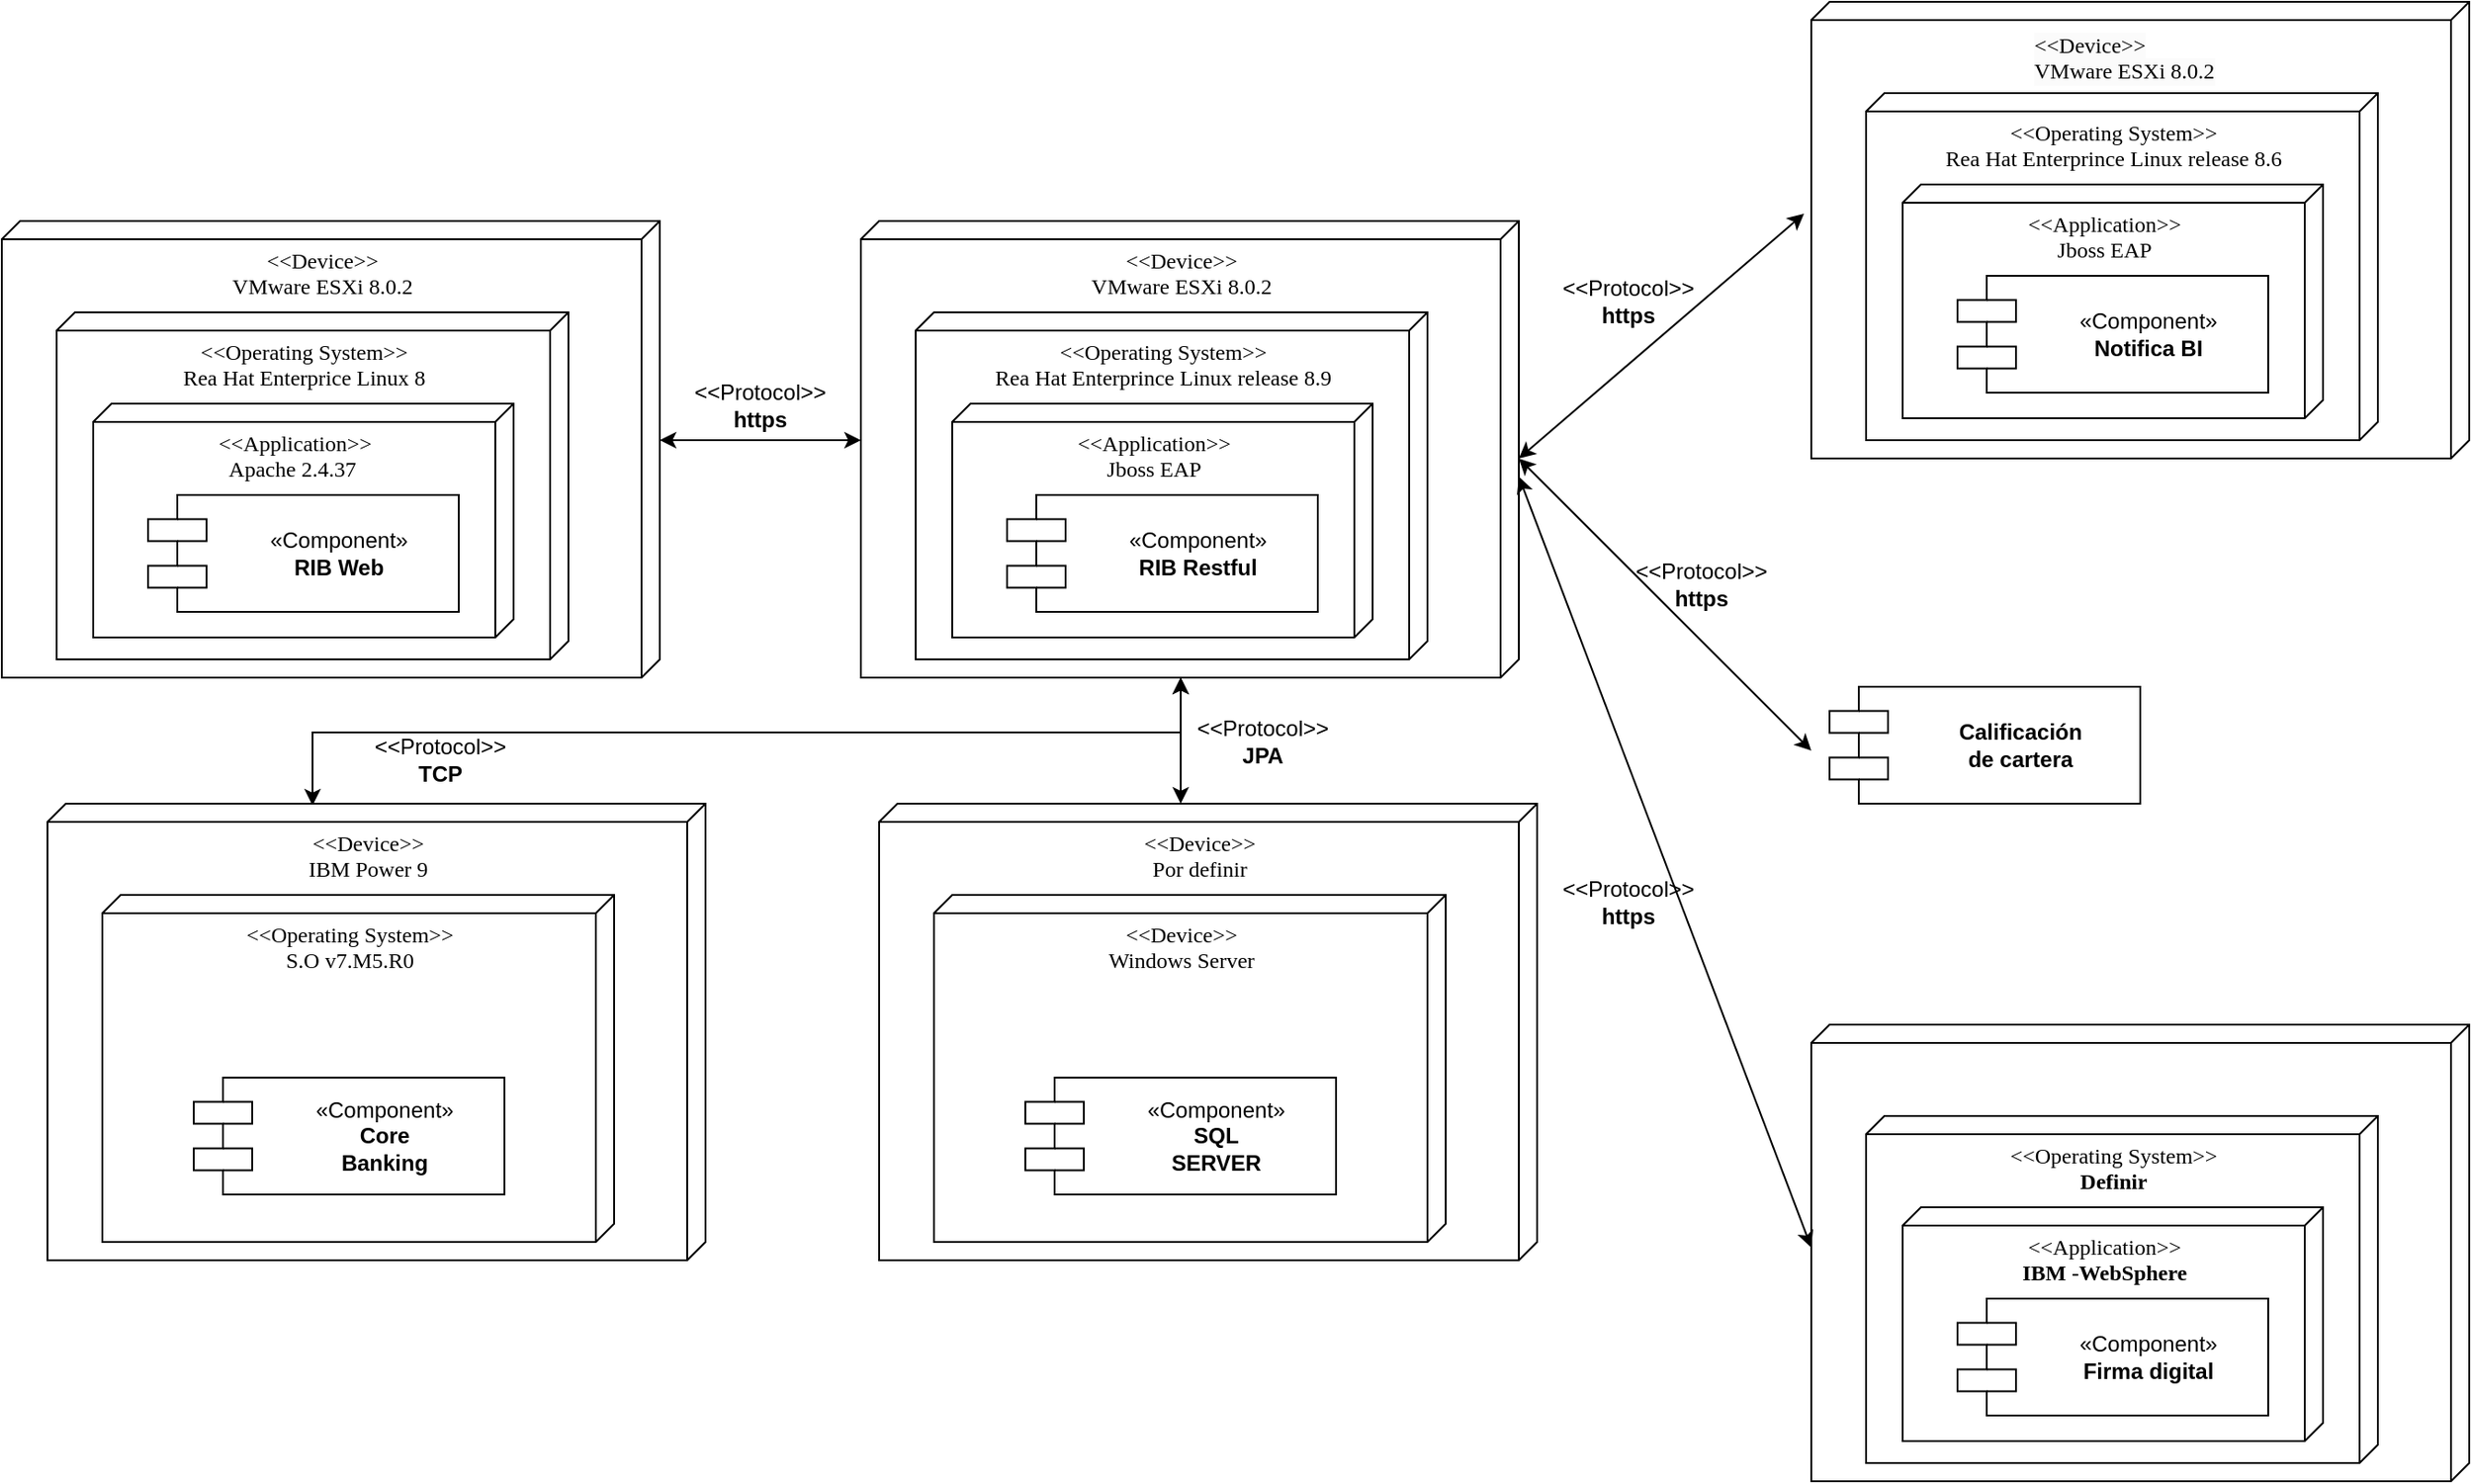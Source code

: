 <mxfile version="24.8.3">
  <diagram name="Página-2" id="JUDbK4Ckv_WAd5AGM5Tw">
    <mxGraphModel dx="1674" dy="1915" grid="1" gridSize="10" guides="1" tooltips="1" connect="1" arrows="1" fold="1" page="1" pageScale="1" pageWidth="827" pageHeight="1169" math="0" shadow="0">
      <root>
        <mxCell id="0" />
        <mxCell id="1" parent="0" />
        <mxCell id="Qrmg3Vs-Gsk_AwqV7CNu-4" value="&amp;lt;&amp;lt;Device&amp;gt;&amp;gt;&lt;div&gt;VMware ESXi 8.0.2&lt;/div&gt;" style="verticalAlign=top;align=center;spacingTop=8;spacingLeft=2;spacingRight=12;shape=cube;size=10;direction=south;fontStyle=0;html=1;rounded=0;shadow=0;comic=0;labelBackgroundColor=none;strokeWidth=1;fontFamily=Verdana;fontSize=12" parent="1" vertex="1">
          <mxGeometry x="50" y="40" width="360" height="250" as="geometry" />
        </mxCell>
        <mxCell id="Qrmg3Vs-Gsk_AwqV7CNu-6" value="&amp;lt;&amp;lt;Operating System&amp;gt;&amp;gt;&lt;div&gt;Rea Hat Enterprice Linux 8&lt;/div&gt;" style="verticalAlign=top;align=center;spacingTop=8;spacingLeft=2;spacingRight=12;shape=cube;size=10;direction=south;fontStyle=0;html=1;rounded=0;shadow=0;comic=0;labelBackgroundColor=none;strokeWidth=1;fontFamily=Verdana;fontSize=12" parent="1" vertex="1">
          <mxGeometry x="80" y="90" width="280" height="190" as="geometry" />
        </mxCell>
        <mxCell id="Qrmg3Vs-Gsk_AwqV7CNu-7" value="&lt;div&gt;&amp;lt;&amp;lt;Application&amp;gt;&amp;gt;&lt;/div&gt;&lt;div&gt;Apache 2.4.37&amp;nbsp;&lt;/div&gt;" style="verticalAlign=top;align=center;spacingTop=8;spacingLeft=2;spacingRight=12;shape=cube;size=10;direction=south;fontStyle=0;html=1;rounded=0;shadow=0;comic=0;labelBackgroundColor=none;strokeWidth=1;fontFamily=Verdana;fontSize=12" parent="1" vertex="1">
          <mxGeometry x="100" y="140" width="230" height="128" as="geometry" />
        </mxCell>
        <mxCell id="Qrmg3Vs-Gsk_AwqV7CNu-8" value="&lt;div style=&quot;&quot;&gt;&lt;span style=&quot;font-family: Helvetica; text-wrap: wrap; background-color: initial;&quot;&gt;«Component»&lt;/span&gt;&lt;/div&gt;&lt;b style=&quot;font-family: Helvetica; text-wrap: wrap;&quot;&gt;&lt;div style=&quot;&quot;&gt;RIB Web&lt;/div&gt;&lt;/b&gt;" style="shape=component;align=center;spacingLeft=37;rounded=0;shadow=0;comic=0;labelBackgroundColor=none;strokeWidth=1;fontFamily=Verdana;fontSize=12;html=1;verticalAlign=middle;" parent="1" vertex="1">
          <mxGeometry x="130" y="190" width="170" height="64" as="geometry" />
        </mxCell>
        <mxCell id="TAVbQNcs_L2FOUL7V5Up-1" value="&amp;lt;&amp;lt;Device&amp;gt;&amp;gt;&lt;div&gt;VMware ESXi 8.0.2&lt;/div&gt;" style="verticalAlign=top;align=center;spacingTop=8;spacingLeft=2;spacingRight=12;shape=cube;size=10;direction=south;fontStyle=0;html=1;rounded=0;shadow=0;comic=0;labelBackgroundColor=none;strokeWidth=1;fontFamily=Verdana;fontSize=12" parent="1" vertex="1">
          <mxGeometry x="520" y="40" width="360" height="250" as="geometry" />
        </mxCell>
        <mxCell id="TAVbQNcs_L2FOUL7V5Up-2" value="&amp;lt;&amp;lt;Operating System&amp;gt;&amp;gt;&lt;div&gt;Rea Hat Enterprince Linux release 8.9&lt;/div&gt;" style="verticalAlign=top;align=center;spacingTop=8;spacingLeft=2;spacingRight=12;shape=cube;size=10;direction=south;fontStyle=0;html=1;rounded=0;shadow=0;comic=0;labelBackgroundColor=none;strokeWidth=1;fontFamily=Verdana;fontSize=12" parent="1" vertex="1">
          <mxGeometry x="550" y="90" width="280" height="190" as="geometry" />
        </mxCell>
        <mxCell id="TAVbQNcs_L2FOUL7V5Up-3" value="&lt;div&gt;&amp;lt;&amp;lt;Application&amp;gt;&amp;gt;&lt;/div&gt;Jboss EAP" style="verticalAlign=top;align=center;spacingTop=8;spacingLeft=2;spacingRight=12;shape=cube;size=10;direction=south;fontStyle=0;html=1;rounded=0;shadow=0;comic=0;labelBackgroundColor=none;strokeWidth=1;fontFamily=Verdana;fontSize=12" parent="1" vertex="1">
          <mxGeometry x="570" y="140" width="230" height="128" as="geometry" />
        </mxCell>
        <mxCell id="TAVbQNcs_L2FOUL7V5Up-4" value="&lt;div style=&quot;&quot;&gt;&lt;span style=&quot;font-family: Helvetica; text-wrap: wrap; background-color: initial;&quot;&gt;«Component»&lt;/span&gt;&lt;/div&gt;&lt;b style=&quot;font-family: Helvetica; text-wrap: wrap;&quot;&gt;&lt;div style=&quot;&quot;&gt;RIB Restful&lt;/div&gt;&lt;/b&gt;" style="shape=component;align=center;spacingLeft=37;rounded=0;shadow=0;comic=0;labelBackgroundColor=none;strokeWidth=1;fontFamily=Verdana;fontSize=12;html=1;verticalAlign=middle;" parent="1" vertex="1">
          <mxGeometry x="600" y="190" width="170" height="64" as="geometry" />
        </mxCell>
        <mxCell id="TAVbQNcs_L2FOUL7V5Up-13" value="" style="endArrow=classic;startArrow=classic;html=1;rounded=0;exitX=0;exitY=0;exitDx=120;exitDy=0;exitPerimeter=0;entryX=0.48;entryY=1;entryDx=0;entryDy=0;entryPerimeter=0;" parent="1" source="Qrmg3Vs-Gsk_AwqV7CNu-4" target="TAVbQNcs_L2FOUL7V5Up-1" edge="1">
          <mxGeometry width="50" height="50" relative="1" as="geometry">
            <mxPoint x="460" y="300" as="sourcePoint" />
            <mxPoint x="510" y="250" as="targetPoint" />
          </mxGeometry>
        </mxCell>
        <mxCell id="TAVbQNcs_L2FOUL7V5Up-14" value="&amp;lt;&amp;lt;Protocol&amp;gt;&amp;gt;&lt;div&gt;&lt;b&gt;https&lt;/b&gt;&lt;/div&gt;" style="text;html=1;align=center;verticalAlign=middle;whiteSpace=wrap;rounded=0;" parent="1" vertex="1">
          <mxGeometry x="435" y="126" width="60" height="30" as="geometry" />
        </mxCell>
        <mxCell id="TAVbQNcs_L2FOUL7V5Up-15" value="" style="endArrow=classic;startArrow=classic;html=1;rounded=0;entryX=0;entryY=0;entryDx=250;entryDy=185;entryPerimeter=0;" parent="1" target="TAVbQNcs_L2FOUL7V5Up-1" edge="1">
          <mxGeometry width="50" height="50" relative="1" as="geometry">
            <mxPoint x="695" y="359" as="sourcePoint" />
            <mxPoint x="510" y="250" as="targetPoint" />
          </mxGeometry>
        </mxCell>
        <mxCell id="TAVbQNcs_L2FOUL7V5Up-16" value="&amp;lt;&amp;lt;Protocol&amp;gt;&amp;gt;&lt;div&gt;&lt;b&gt;JPA&lt;/b&gt;&lt;/div&gt;" style="text;html=1;align=center;verticalAlign=middle;whiteSpace=wrap;rounded=0;" parent="1" vertex="1">
          <mxGeometry x="710" y="310" width="60" height="30" as="geometry" />
        </mxCell>
        <mxCell id="gO8_6KHEhdCFIyb52LNH-3" value="" style="endArrow=classic;startArrow=classic;html=1;rounded=0;entryX=0;entryY=0;entryDx=250;entryDy=185;entryPerimeter=0;" parent="1" target="TAVbQNcs_L2FOUL7V5Up-1" edge="1">
          <mxGeometry width="50" height="50" relative="1" as="geometry">
            <mxPoint x="220" y="360" as="sourcePoint" />
            <mxPoint x="519" y="268" as="targetPoint" />
            <Array as="points">
              <mxPoint x="220" y="320" />
              <mxPoint x="695" y="320" />
            </Array>
          </mxGeometry>
        </mxCell>
        <mxCell id="gO8_6KHEhdCFIyb52LNH-4" value="&amp;lt;&amp;lt;Protocol&amp;gt;&amp;gt;&lt;div&gt;&lt;b&gt;TCP&lt;/b&gt;&lt;/div&gt;" style="text;html=1;align=center;verticalAlign=middle;whiteSpace=wrap;rounded=0;" parent="1" vertex="1">
          <mxGeometry x="260" y="320" width="60" height="30" as="geometry" />
        </mxCell>
        <mxCell id="gO8_6KHEhdCFIyb52LNH-5" value="&amp;lt;&amp;lt;Device&amp;gt;&amp;gt;&lt;div&gt;IBM Power 9&lt;/div&gt;" style="verticalAlign=top;align=center;spacingTop=8;spacingLeft=2;spacingRight=12;shape=cube;size=10;direction=south;fontStyle=0;html=1;rounded=0;shadow=0;comic=0;labelBackgroundColor=none;strokeWidth=1;fontFamily=Verdana;fontSize=12" parent="1" vertex="1">
          <mxGeometry x="75" y="359" width="360" height="250" as="geometry" />
        </mxCell>
        <mxCell id="gO8_6KHEhdCFIyb52LNH-6" value="&amp;lt;&amp;lt;Operating System&amp;gt;&amp;gt;&lt;div&gt;S.O v7.M5.R0&lt;/div&gt;" style="verticalAlign=top;align=center;spacingTop=8;spacingLeft=2;spacingRight=12;shape=cube;size=10;direction=south;fontStyle=0;html=1;rounded=0;shadow=0;comic=0;labelBackgroundColor=none;strokeWidth=1;fontFamily=Verdana;fontSize=12" parent="1" vertex="1">
          <mxGeometry x="105" y="409" width="280" height="190" as="geometry" />
        </mxCell>
        <mxCell id="gO8_6KHEhdCFIyb52LNH-8" value="&lt;div style=&quot;&quot;&gt;&lt;span style=&quot;font-family: Helvetica; text-wrap: wrap; background-color: initial;&quot;&gt;«Component»&lt;/span&gt;&lt;/div&gt;&lt;b style=&quot;font-family: Helvetica; text-wrap: wrap;&quot;&gt;&lt;div style=&quot;&quot;&gt;Core Banking&lt;br&gt;&lt;/div&gt;&lt;/b&gt;" style="shape=component;align=center;spacingLeft=37;rounded=0;shadow=0;comic=0;labelBackgroundColor=none;strokeWidth=1;fontFamily=Verdana;fontSize=12;html=1;verticalAlign=middle;" parent="1" vertex="1">
          <mxGeometry x="155" y="509" width="170" height="64" as="geometry" />
        </mxCell>
        <mxCell id="Kw88h4AEPqxePYTO_mZ7-20" value="&amp;lt;&amp;lt;Device&amp;gt;&amp;gt;&lt;div&gt;Por definir&lt;/div&gt;" style="verticalAlign=top;align=center;spacingTop=8;spacingLeft=2;spacingRight=12;shape=cube;size=10;direction=south;fontStyle=0;html=1;rounded=0;shadow=0;comic=0;labelBackgroundColor=none;strokeWidth=1;fontFamily=Verdana;fontSize=12" parent="1" vertex="1">
          <mxGeometry x="530" y="359" width="360" height="250" as="geometry" />
        </mxCell>
        <mxCell id="Kw88h4AEPqxePYTO_mZ7-21" value="&amp;lt;&amp;lt;Device&amp;gt;&amp;gt;&lt;div&gt;Windows Server&lt;/div&gt;" style="verticalAlign=top;align=center;spacingTop=8;spacingLeft=2;spacingRight=12;shape=cube;size=10;direction=south;fontStyle=0;html=1;rounded=0;shadow=0;comic=0;labelBackgroundColor=none;strokeWidth=1;fontFamily=Verdana;fontSize=12" parent="1" vertex="1">
          <mxGeometry x="560" y="409" width="280" height="190" as="geometry" />
        </mxCell>
        <mxCell id="Kw88h4AEPqxePYTO_mZ7-22" value="&lt;div style=&quot;&quot;&gt;&lt;div&gt;&lt;span style=&quot;font-family: Helvetica; text-wrap: wrap; background-color: initial;&quot;&gt;«Component»&lt;/span&gt;&lt;/div&gt;&lt;b style=&quot;text-wrap: wrap; font-family: Helvetica;&quot;&gt;SQL SERVER&lt;/b&gt;&lt;/div&gt;" style="shape=component;align=center;spacingLeft=37;rounded=0;shadow=0;comic=0;labelBackgroundColor=none;strokeWidth=1;fontFamily=Verdana;fontSize=12;html=1;verticalAlign=middle;" parent="1" vertex="1">
          <mxGeometry x="610" y="509" width="170" height="64" as="geometry" />
        </mxCell>
        <mxCell id="Kw88h4AEPqxePYTO_mZ7-33" value="" style="verticalAlign=top;align=center;spacingTop=8;spacingLeft=2;spacingRight=12;shape=cube;size=10;direction=south;fontStyle=0;html=1;rounded=0;shadow=0;comic=0;labelBackgroundColor=none;strokeWidth=1;fontFamily=Verdana;fontSize=12" parent="1" vertex="1">
          <mxGeometry x="1040" y="-80" width="360" height="250" as="geometry" />
        </mxCell>
        <mxCell id="Kw88h4AEPqxePYTO_mZ7-34" value="&amp;lt;&amp;lt;Operating System&amp;gt;&amp;gt;&lt;div&gt;Rea Hat Enterprince Linux release 8.6&lt;/div&gt;" style="verticalAlign=top;align=center;spacingTop=8;spacingLeft=2;spacingRight=12;shape=cube;size=10;direction=south;fontStyle=0;html=1;rounded=0;shadow=0;comic=0;labelBackgroundColor=none;strokeWidth=1;fontFamily=Verdana;fontSize=12" parent="1" vertex="1">
          <mxGeometry x="1070" y="-30" width="280" height="190" as="geometry" />
        </mxCell>
        <mxCell id="Kw88h4AEPqxePYTO_mZ7-35" value="&lt;div&gt;&amp;lt;&amp;lt;Application&amp;gt;&amp;gt;&lt;/div&gt;Jboss EAP" style="verticalAlign=top;align=center;spacingTop=8;spacingLeft=2;spacingRight=12;shape=cube;size=10;direction=south;fontStyle=0;html=1;rounded=0;shadow=0;comic=0;labelBackgroundColor=none;strokeWidth=1;fontFamily=Verdana;fontSize=12" parent="1" vertex="1">
          <mxGeometry x="1090" y="20" width="230" height="128" as="geometry" />
        </mxCell>
        <mxCell id="Kw88h4AEPqxePYTO_mZ7-36" value="&lt;div style=&quot;&quot;&gt;&lt;span style=&quot;font-family: Helvetica; text-wrap: wrap; background-color: initial;&quot;&gt;«Component»&lt;/span&gt;&lt;/div&gt;&lt;b style=&quot;font-family: Helvetica; text-wrap: wrap;&quot;&gt;&lt;div style=&quot;&quot;&gt;Notifica BI&lt;/div&gt;&lt;/b&gt;" style="shape=component;align=center;spacingLeft=37;rounded=0;shadow=0;comic=0;labelBackgroundColor=none;strokeWidth=1;fontFamily=Verdana;fontSize=12;html=1;verticalAlign=middle;" parent="1" vertex="1">
          <mxGeometry x="1120" y="70" width="170" height="64" as="geometry" />
        </mxCell>
        <mxCell id="Kw88h4AEPqxePYTO_mZ7-40" value="&lt;div style=&quot;&quot;&gt;&lt;span style=&quot;font-family: Helvetica; text-wrap: wrap; font-weight: bold; background-color: initial;&quot;&gt;Calificación de cartera&lt;/span&gt;&lt;br&gt;&lt;/div&gt;" style="shape=component;align=center;spacingLeft=37;rounded=0;shadow=0;comic=0;labelBackgroundColor=none;strokeWidth=1;fontFamily=Verdana;fontSize=12;html=1;verticalAlign=middle;" parent="1" vertex="1">
          <mxGeometry x="1050" y="295" width="170" height="64" as="geometry" />
        </mxCell>
        <mxCell id="Kw88h4AEPqxePYTO_mZ7-45" value="" style="verticalAlign=top;align=center;spacingTop=8;spacingLeft=2;spacingRight=12;shape=cube;size=10;direction=south;fontStyle=0;html=1;rounded=0;shadow=0;comic=0;labelBackgroundColor=none;strokeWidth=1;fontFamily=Verdana;fontSize=12" parent="1" vertex="1">
          <mxGeometry x="1040" y="480" width="360" height="250" as="geometry" />
        </mxCell>
        <mxCell id="Kw88h4AEPqxePYTO_mZ7-46" value="&amp;lt;&amp;lt;Operating System&amp;gt;&amp;gt;&lt;div&gt;&lt;b&gt;Definir&lt;/b&gt;&lt;/div&gt;" style="verticalAlign=top;align=center;spacingTop=8;spacingLeft=2;spacingRight=12;shape=cube;size=10;direction=south;fontStyle=0;html=1;rounded=0;shadow=0;comic=0;labelBackgroundColor=none;strokeWidth=1;fontFamily=Verdana;fontSize=12" parent="1" vertex="1">
          <mxGeometry x="1070" y="530" width="280" height="190" as="geometry" />
        </mxCell>
        <mxCell id="Kw88h4AEPqxePYTO_mZ7-47" value="&lt;div&gt;&amp;lt;&amp;lt;Application&amp;gt;&amp;gt;&lt;/div&gt;&lt;div&gt;&lt;b&gt;IBM -&lt;/b&gt;&lt;span style=&quot;background-color: initial;&quot;&gt;&lt;b&gt;WebSphere&lt;/b&gt;&lt;/span&gt;&lt;/div&gt;" style="verticalAlign=top;align=center;spacingTop=8;spacingLeft=2;spacingRight=12;shape=cube;size=10;direction=south;fontStyle=0;html=1;rounded=0;shadow=0;comic=0;labelBackgroundColor=none;strokeWidth=1;fontFamily=Verdana;fontSize=12" parent="1" vertex="1">
          <mxGeometry x="1090" y="580" width="230" height="128" as="geometry" />
        </mxCell>
        <mxCell id="Kw88h4AEPqxePYTO_mZ7-48" value="&lt;div style=&quot;&quot;&gt;&lt;span style=&quot;font-family: Helvetica; text-wrap: wrap; background-color: initial;&quot;&gt;«Component»&lt;/span&gt;&lt;/div&gt;&lt;b style=&quot;font-family: Helvetica; text-wrap: wrap;&quot;&gt;&lt;div style=&quot;&quot;&gt;Firma digital&lt;/div&gt;&lt;/b&gt;" style="shape=component;align=center;spacingLeft=37;rounded=0;shadow=0;comic=0;labelBackgroundColor=none;strokeWidth=1;fontFamily=Verdana;fontSize=12;html=1;verticalAlign=middle;" parent="1" vertex="1">
          <mxGeometry x="1120" y="630" width="170" height="64" as="geometry" />
        </mxCell>
        <mxCell id="Kw88h4AEPqxePYTO_mZ7-49" value="" style="endArrow=classic;startArrow=classic;html=1;rounded=0;exitX=0.52;exitY=0;exitDx=0;exitDy=0;exitPerimeter=0;entryX=0.464;entryY=1.011;entryDx=0;entryDy=0;entryPerimeter=0;" parent="1" source="TAVbQNcs_L2FOUL7V5Up-1" target="Kw88h4AEPqxePYTO_mZ7-33" edge="1">
          <mxGeometry width="50" height="50" relative="1" as="geometry">
            <mxPoint x="884" y="160" as="sourcePoint" />
            <mxPoint x="960" y="60" as="targetPoint" />
          </mxGeometry>
        </mxCell>
        <mxCell id="Kw88h4AEPqxePYTO_mZ7-50" value="" style="endArrow=classic;startArrow=classic;html=1;rounded=0;entryX=0;entryY=0;entryDx=130;entryDy=360;entryPerimeter=0;" parent="1" edge="1">
          <mxGeometry width="50" height="50" relative="1" as="geometry">
            <mxPoint x="880" y="170" as="sourcePoint" />
            <mxPoint x="1040" y="330" as="targetPoint" />
          </mxGeometry>
        </mxCell>
        <mxCell id="Kw88h4AEPqxePYTO_mZ7-51" value="" style="endArrow=classic;startArrow=classic;html=1;rounded=0;entryX=0.488;entryY=1;entryDx=0;entryDy=0;entryPerimeter=0;" parent="1" target="Kw88h4AEPqxePYTO_mZ7-45" edge="1">
          <mxGeometry width="50" height="50" relative="1" as="geometry">
            <mxPoint x="880" y="180" as="sourcePoint" />
            <mxPoint x="930" y="130" as="targetPoint" />
          </mxGeometry>
        </mxCell>
        <mxCell id="Kw88h4AEPqxePYTO_mZ7-52" value="&amp;lt;&amp;lt;Protocol&amp;gt;&amp;gt;&lt;div&gt;&lt;b&gt;https&lt;/b&gt;&lt;/div&gt;" style="text;html=1;align=center;verticalAlign=middle;whiteSpace=wrap;rounded=0;" parent="1" vertex="1">
          <mxGeometry x="910" y="69" width="60" height="30" as="geometry" />
        </mxCell>
        <mxCell id="Kw88h4AEPqxePYTO_mZ7-53" value="&amp;lt;&amp;lt;Protocol&amp;gt;&amp;gt;&lt;div&gt;&lt;b&gt;https&lt;/b&gt;&lt;/div&gt;" style="text;html=1;align=center;verticalAlign=middle;whiteSpace=wrap;rounded=0;" parent="1" vertex="1">
          <mxGeometry x="950" y="224" width="60" height="30" as="geometry" />
        </mxCell>
        <mxCell id="Kw88h4AEPqxePYTO_mZ7-54" value="&amp;lt;&amp;lt;Protocol&amp;gt;&amp;gt;&lt;div&gt;&lt;b&gt;https&lt;/b&gt;&lt;/div&gt;" style="text;html=1;align=center;verticalAlign=middle;whiteSpace=wrap;rounded=0;" parent="1" vertex="1">
          <mxGeometry x="910" y="398" width="60" height="30" as="geometry" />
        </mxCell>
        <mxCell id="C9GderOZcZprcyH62Pwg-1" value="&lt;span style=&quot;color: rgb(0, 0, 0); font-family: Verdana; font-size: 12px; font-style: normal; font-variant-ligatures: normal; font-variant-caps: normal; font-weight: 400; letter-spacing: normal; orphans: 2; text-align: center; text-indent: 0px; text-transform: none; widows: 2; word-spacing: 0px; -webkit-text-stroke-width: 0px; white-space: nowrap; background-color: rgb(251, 251, 251); text-decoration-thickness: initial; text-decoration-style: initial; text-decoration-color: initial; display: inline !important; float: none;&quot;&gt;&amp;lt;&amp;lt;Device&amp;gt;&amp;gt;&lt;/span&gt;&lt;div style=&quot;forced-color-adjust: none; color: rgb(0, 0, 0); font-family: Verdana; font-size: 12px; font-style: normal; font-variant-ligatures: normal; font-variant-caps: normal; font-weight: 400; letter-spacing: normal; orphans: 2; text-align: center; text-indent: 0px; text-transform: none; widows: 2; word-spacing: 0px; -webkit-text-stroke-width: 0px; white-space: nowrap; background-color: rgb(251, 251, 251); text-decoration-thickness: initial; text-decoration-style: initial; text-decoration-color: initial;&quot;&gt;VMware ESXi 8.0.2&lt;/div&gt;" style="text;whiteSpace=wrap;html=1;" vertex="1" parent="1">
          <mxGeometry x="1160" y="-70" width="150" height="50" as="geometry" />
        </mxCell>
      </root>
    </mxGraphModel>
  </diagram>
</mxfile>
